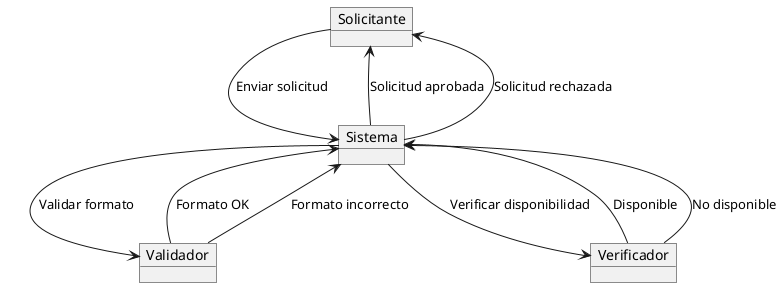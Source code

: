 @startuml
object Solicitante
object Sistema
object Validador
object Verificador

Solicitante --> Sistema : Enviar solicitud
Sistema --> Validador : Validar formato
Validador --> Sistema : Formato OK
Validador --> Sistema : Formato incorrecto
Sistema --> Verificador : Verificar disponibilidad
Verificador --> Sistema : Disponible
Verificador --> Sistema : No disponible
Sistema --> Solicitante : Solicitud aprobada
Sistema --> Solicitante : Solicitud rechazada

@enduml
